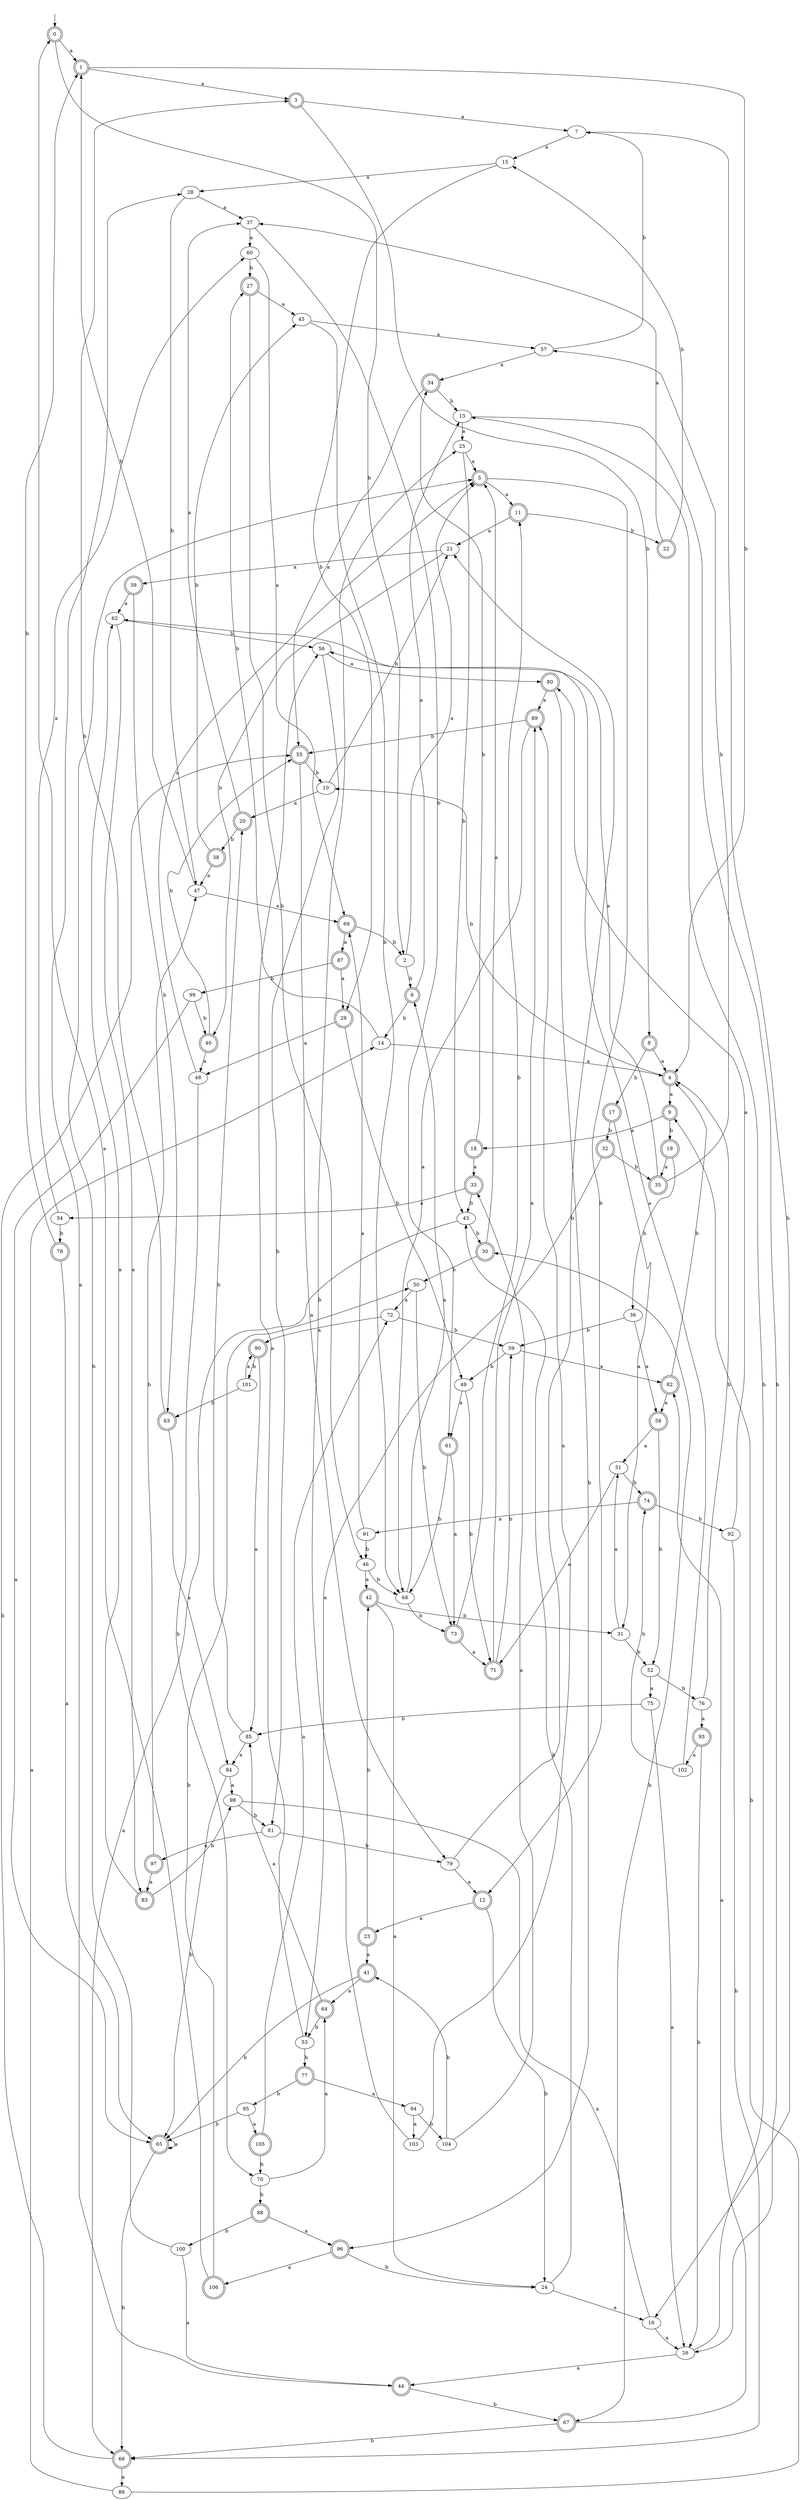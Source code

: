 digraph RandomDFA {
  __start0 [label="", shape=none];
  __start0 -> 0 [label=""];
  0 [shape=circle] [shape=doublecircle]
  0 -> 1 [label="a"]
  0 -> 2 [label="b"]
  1 [shape=doublecircle]
  1 -> 3 [label="a"]
  1 -> 4 [label="b"]
  2
  2 -> 5 [label="a"]
  2 -> 6 [label="b"]
  3 [shape=doublecircle]
  3 -> 7 [label="a"]
  3 -> 8 [label="b"]
  4 [shape=doublecircle]
  4 -> 9 [label="a"]
  4 -> 10 [label="b"]
  5 [shape=doublecircle]
  5 -> 11 [label="a"]
  5 -> 12 [label="b"]
  6 [shape=doublecircle]
  6 -> 13 [label="a"]
  6 -> 14 [label="b"]
  7
  7 -> 15 [label="a"]
  7 -> 16 [label="b"]
  8 [shape=doublecircle]
  8 -> 4 [label="a"]
  8 -> 17 [label="b"]
  9 [shape=doublecircle]
  9 -> 18 [label="a"]
  9 -> 19 [label="b"]
  10
  10 -> 20 [label="a"]
  10 -> 21 [label="b"]
  11 [shape=doublecircle]
  11 -> 21 [label="a"]
  11 -> 22 [label="b"]
  12 [shape=doublecircle]
  12 -> 23 [label="a"]
  12 -> 24 [label="b"]
  13
  13 -> 25 [label="a"]
  13 -> 26 [label="b"]
  14
  14 -> 4 [label="a"]
  14 -> 27 [label="b"]
  15
  15 -> 28 [label="a"]
  15 -> 29 [label="b"]
  16
  16 -> 26 [label="a"]
  16 -> 30 [label="b"]
  17 [shape=doublecircle]
  17 -> 31 [label="a"]
  17 -> 32 [label="b"]
  18 [shape=doublecircle]
  18 -> 33 [label="a"]
  18 -> 34 [label="b"]
  19 [shape=doublecircle]
  19 -> 35 [label="a"]
  19 -> 36 [label="b"]
  20 [shape=doublecircle]
  20 -> 37 [label="a"]
  20 -> 38 [label="b"]
  21
  21 -> 39 [label="a"]
  21 -> 40 [label="b"]
  22 [shape=doublecircle]
  22 -> 37 [label="a"]
  22 -> 15 [label="b"]
  23 [shape=doublecircle]
  23 -> 41 [label="a"]
  23 -> 42 [label="b"]
  24
  24 -> 16 [label="a"]
  24 -> 43 [label="b"]
  25
  25 -> 5 [label="a"]
  25 -> 43 [label="b"]
  26
  26 -> 44 [label="a"]
  26 -> 13 [label="b"]
  27 [shape=doublecircle]
  27 -> 45 [label="a"]
  27 -> 46 [label="b"]
  28
  28 -> 37 [label="a"]
  28 -> 47 [label="b"]
  29 [shape=doublecircle]
  29 -> 48 [label="a"]
  29 -> 49 [label="b"]
  30 [shape=doublecircle]
  30 -> 5 [label="a"]
  30 -> 50 [label="b"]
  31
  31 -> 51 [label="a"]
  31 -> 52 [label="b"]
  32 [shape=doublecircle]
  32 -> 53 [label="a"]
  32 -> 35 [label="b"]
  33 [shape=doublecircle]
  33 -> 54 [label="a"]
  33 -> 43 [label="b"]
  34 [shape=doublecircle]
  34 -> 55 [label="a"]
  34 -> 13 [label="b"]
  35 [shape=doublecircle]
  35 -> 56 [label="a"]
  35 -> 57 [label="b"]
  36
  36 -> 58 [label="a"]
  36 -> 59 [label="b"]
  37
  37 -> 60 [label="a"]
  37 -> 61 [label="b"]
  38 [shape=doublecircle]
  38 -> 47 [label="a"]
  38 -> 45 [label="b"]
  39 [shape=doublecircle]
  39 -> 62 [label="a"]
  39 -> 63 [label="b"]
  40 [shape=doublecircle]
  40 -> 48 [label="a"]
  40 -> 55 [label="b"]
  41 [shape=doublecircle]
  41 -> 64 [label="a"]
  41 -> 65 [label="b"]
  42 [shape=doublecircle]
  42 -> 24 [label="a"]
  42 -> 31 [label="b"]
  43
  43 -> 66 [label="a"]
  43 -> 30 [label="b"]
  44 [shape=doublecircle]
  44 -> 28 [label="a"]
  44 -> 67 [label="b"]
  45
  45 -> 57 [label="a"]
  45 -> 68 [label="b"]
  46
  46 -> 42 [label="a"]
  46 -> 68 [label="b"]
  47
  47 -> 69 [label="a"]
  47 -> 1 [label="b"]
  48
  48 -> 5 [label="a"]
  48 -> 70 [label="b"]
  49
  49 -> 61 [label="a"]
  49 -> 71 [label="b"]
  50
  50 -> 72 [label="a"]
  50 -> 73 [label="b"]
  51
  51 -> 71 [label="a"]
  51 -> 74 [label="b"]
  52
  52 -> 75 [label="a"]
  52 -> 76 [label="b"]
  53
  53 -> 56 [label="a"]
  53 -> 77 [label="b"]
  54
  54 -> 60 [label="a"]
  54 -> 78 [label="b"]
  55 [shape=doublecircle]
  55 -> 79 [label="a"]
  55 -> 10 [label="b"]
  56
  56 -> 80 [label="a"]
  56 -> 81 [label="b"]
  57
  57 -> 34 [label="a"]
  57 -> 7 [label="b"]
  58 [shape=doublecircle]
  58 -> 51 [label="a"]
  58 -> 52 [label="b"]
  59
  59 -> 82 [label="a"]
  59 -> 49 [label="b"]
  60
  60 -> 69 [label="a"]
  60 -> 27 [label="b"]
  61 [shape=doublecircle]
  61 -> 73 [label="a"]
  61 -> 68 [label="b"]
  62
  62 -> 83 [label="a"]
  62 -> 56 [label="b"]
  63 [shape=doublecircle]
  63 -> 84 [label="a"]
  63 -> 3 [label="b"]
  64 [shape=doublecircle]
  64 -> 85 [label="a"]
  64 -> 53 [label="b"]
  65 [shape=doublecircle]
  65 -> 65 [label="a"]
  65 -> 66 [label="b"]
  66 [shape=doublecircle]
  66 -> 86 [label="a"]
  66 -> 55 [label="b"]
  67 [shape=doublecircle]
  67 -> 82 [label="a"]
  67 -> 66 [label="b"]
  68
  68 -> 6 [label="a"]
  68 -> 73 [label="b"]
  69 [shape=doublecircle]
  69 -> 87 [label="a"]
  69 -> 2 [label="b"]
  70
  70 -> 64 [label="a"]
  70 -> 88 [label="b"]
  71 [shape=doublecircle]
  71 -> 89 [label="a"]
  71 -> 59 [label="b"]
  72
  72 -> 90 [label="a"]
  72 -> 59 [label="b"]
  73 [shape=doublecircle]
  73 -> 71 [label="a"]
  73 -> 11 [label="b"]
  74 [shape=doublecircle]
  74 -> 91 [label="a"]
  74 -> 92 [label="b"]
  75
  75 -> 26 [label="a"]
  75 -> 85 [label="b"]
  76
  76 -> 93 [label="a"]
  76 -> 4 [label="b"]
  77 [shape=doublecircle]
  77 -> 94 [label="a"]
  77 -> 95 [label="b"]
  78 [shape=doublecircle]
  78 -> 65 [label="a"]
  78 -> 1 [label="b"]
  79
  79 -> 12 [label="a"]
  79 -> 21 [label="b"]
  80 [shape=doublecircle]
  80 -> 89 [label="a"]
  80 -> 96 [label="b"]
  81
  81 -> 97 [label="a"]
  81 -> 79 [label="b"]
  82 [shape=doublecircle]
  82 -> 58 [label="a"]
  82 -> 4 [label="b"]
  83 [shape=doublecircle]
  83 -> 62 [label="a"]
  83 -> 98 [label="b"]
  84
  84 -> 98 [label="a"]
  84 -> 65 [label="b"]
  85
  85 -> 84 [label="a"]
  85 -> 20 [label="b"]
  86
  86 -> 14 [label="a"]
  86 -> 9 [label="b"]
  87 [shape=doublecircle]
  87 -> 29 [label="a"]
  87 -> 99 [label="b"]
  88 [shape=doublecircle]
  88 -> 96 [label="a"]
  88 -> 100 [label="b"]
  89 [shape=doublecircle]
  89 -> 68 [label="a"]
  89 -> 55 [label="b"]
  90 [shape=doublecircle]
  90 -> 85 [label="a"]
  90 -> 101 [label="b"]
  91
  91 -> 69 [label="a"]
  91 -> 46 [label="b"]
  92
  92 -> 80 [label="a"]
  92 -> 66 [label="b"]
  93 [shape=doublecircle]
  93 -> 102 [label="a"]
  93 -> 26 [label="b"]
  94
  94 -> 103 [label="a"]
  94 -> 104 [label="b"]
  95
  95 -> 105 [label="a"]
  95 -> 65 [label="b"]
  96 [shape=doublecircle]
  96 -> 106 [label="a"]
  96 -> 24 [label="b"]
  97 [shape=doublecircle]
  97 -> 83 [label="a"]
  97 -> 47 [label="b"]
  98
  98 -> 67 [label="a"]
  98 -> 81 [label="b"]
  99
  99 -> 65 [label="a"]
  99 -> 40 [label="b"]
  100
  100 -> 44 [label="a"]
  100 -> 5 [label="b"]
  101
  101 -> 90 [label="a"]
  101 -> 63 [label="b"]
  102
  102 -> 62 [label="a"]
  102 -> 74 [label="b"]
  103
  103 -> 89 [label="a"]
  103 -> 25 [label="b"]
  104
  104 -> 33 [label="a"]
  104 -> 41 [label="b"]
  105 [shape=doublecircle]
  105 -> 72 [label="a"]
  105 -> 70 [label="b"]
  106 [shape=doublecircle]
  106 -> 0 [label="a"]
  106 -> 50 [label="b"]
}
